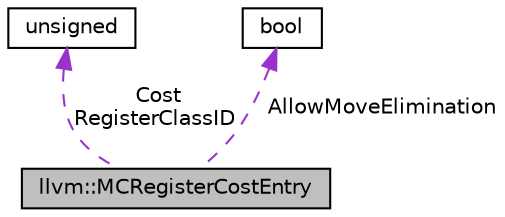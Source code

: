 digraph "llvm::MCRegisterCostEntry"
{
 // LATEX_PDF_SIZE
  bgcolor="transparent";
  edge [fontname="Helvetica",fontsize="10",labelfontname="Helvetica",labelfontsize="10"];
  node [fontname="Helvetica",fontsize="10",shape="box"];
  Node1 [label="llvm::MCRegisterCostEntry",height=0.2,width=0.4,color="black", fillcolor="grey75", style="filled", fontcolor="black",tooltip="Specify the cost of a register definition in terms of number of physical register allocated at regist..."];
  Node2 -> Node1 [dir="back",color="darkorchid3",fontsize="10",style="dashed",label=" Cost\nRegisterClassID" ,fontname="Helvetica"];
  Node2 [label="unsigned",height=0.2,width=0.4,color="black",URL="$classunsigned.html",tooltip=" "];
  Node3 -> Node1 [dir="back",color="darkorchid3",fontsize="10",style="dashed",label=" AllowMoveElimination" ,fontname="Helvetica"];
  Node3 [label="bool",height=0.2,width=0.4,color="black",URL="$classbool.html",tooltip=" "];
}
